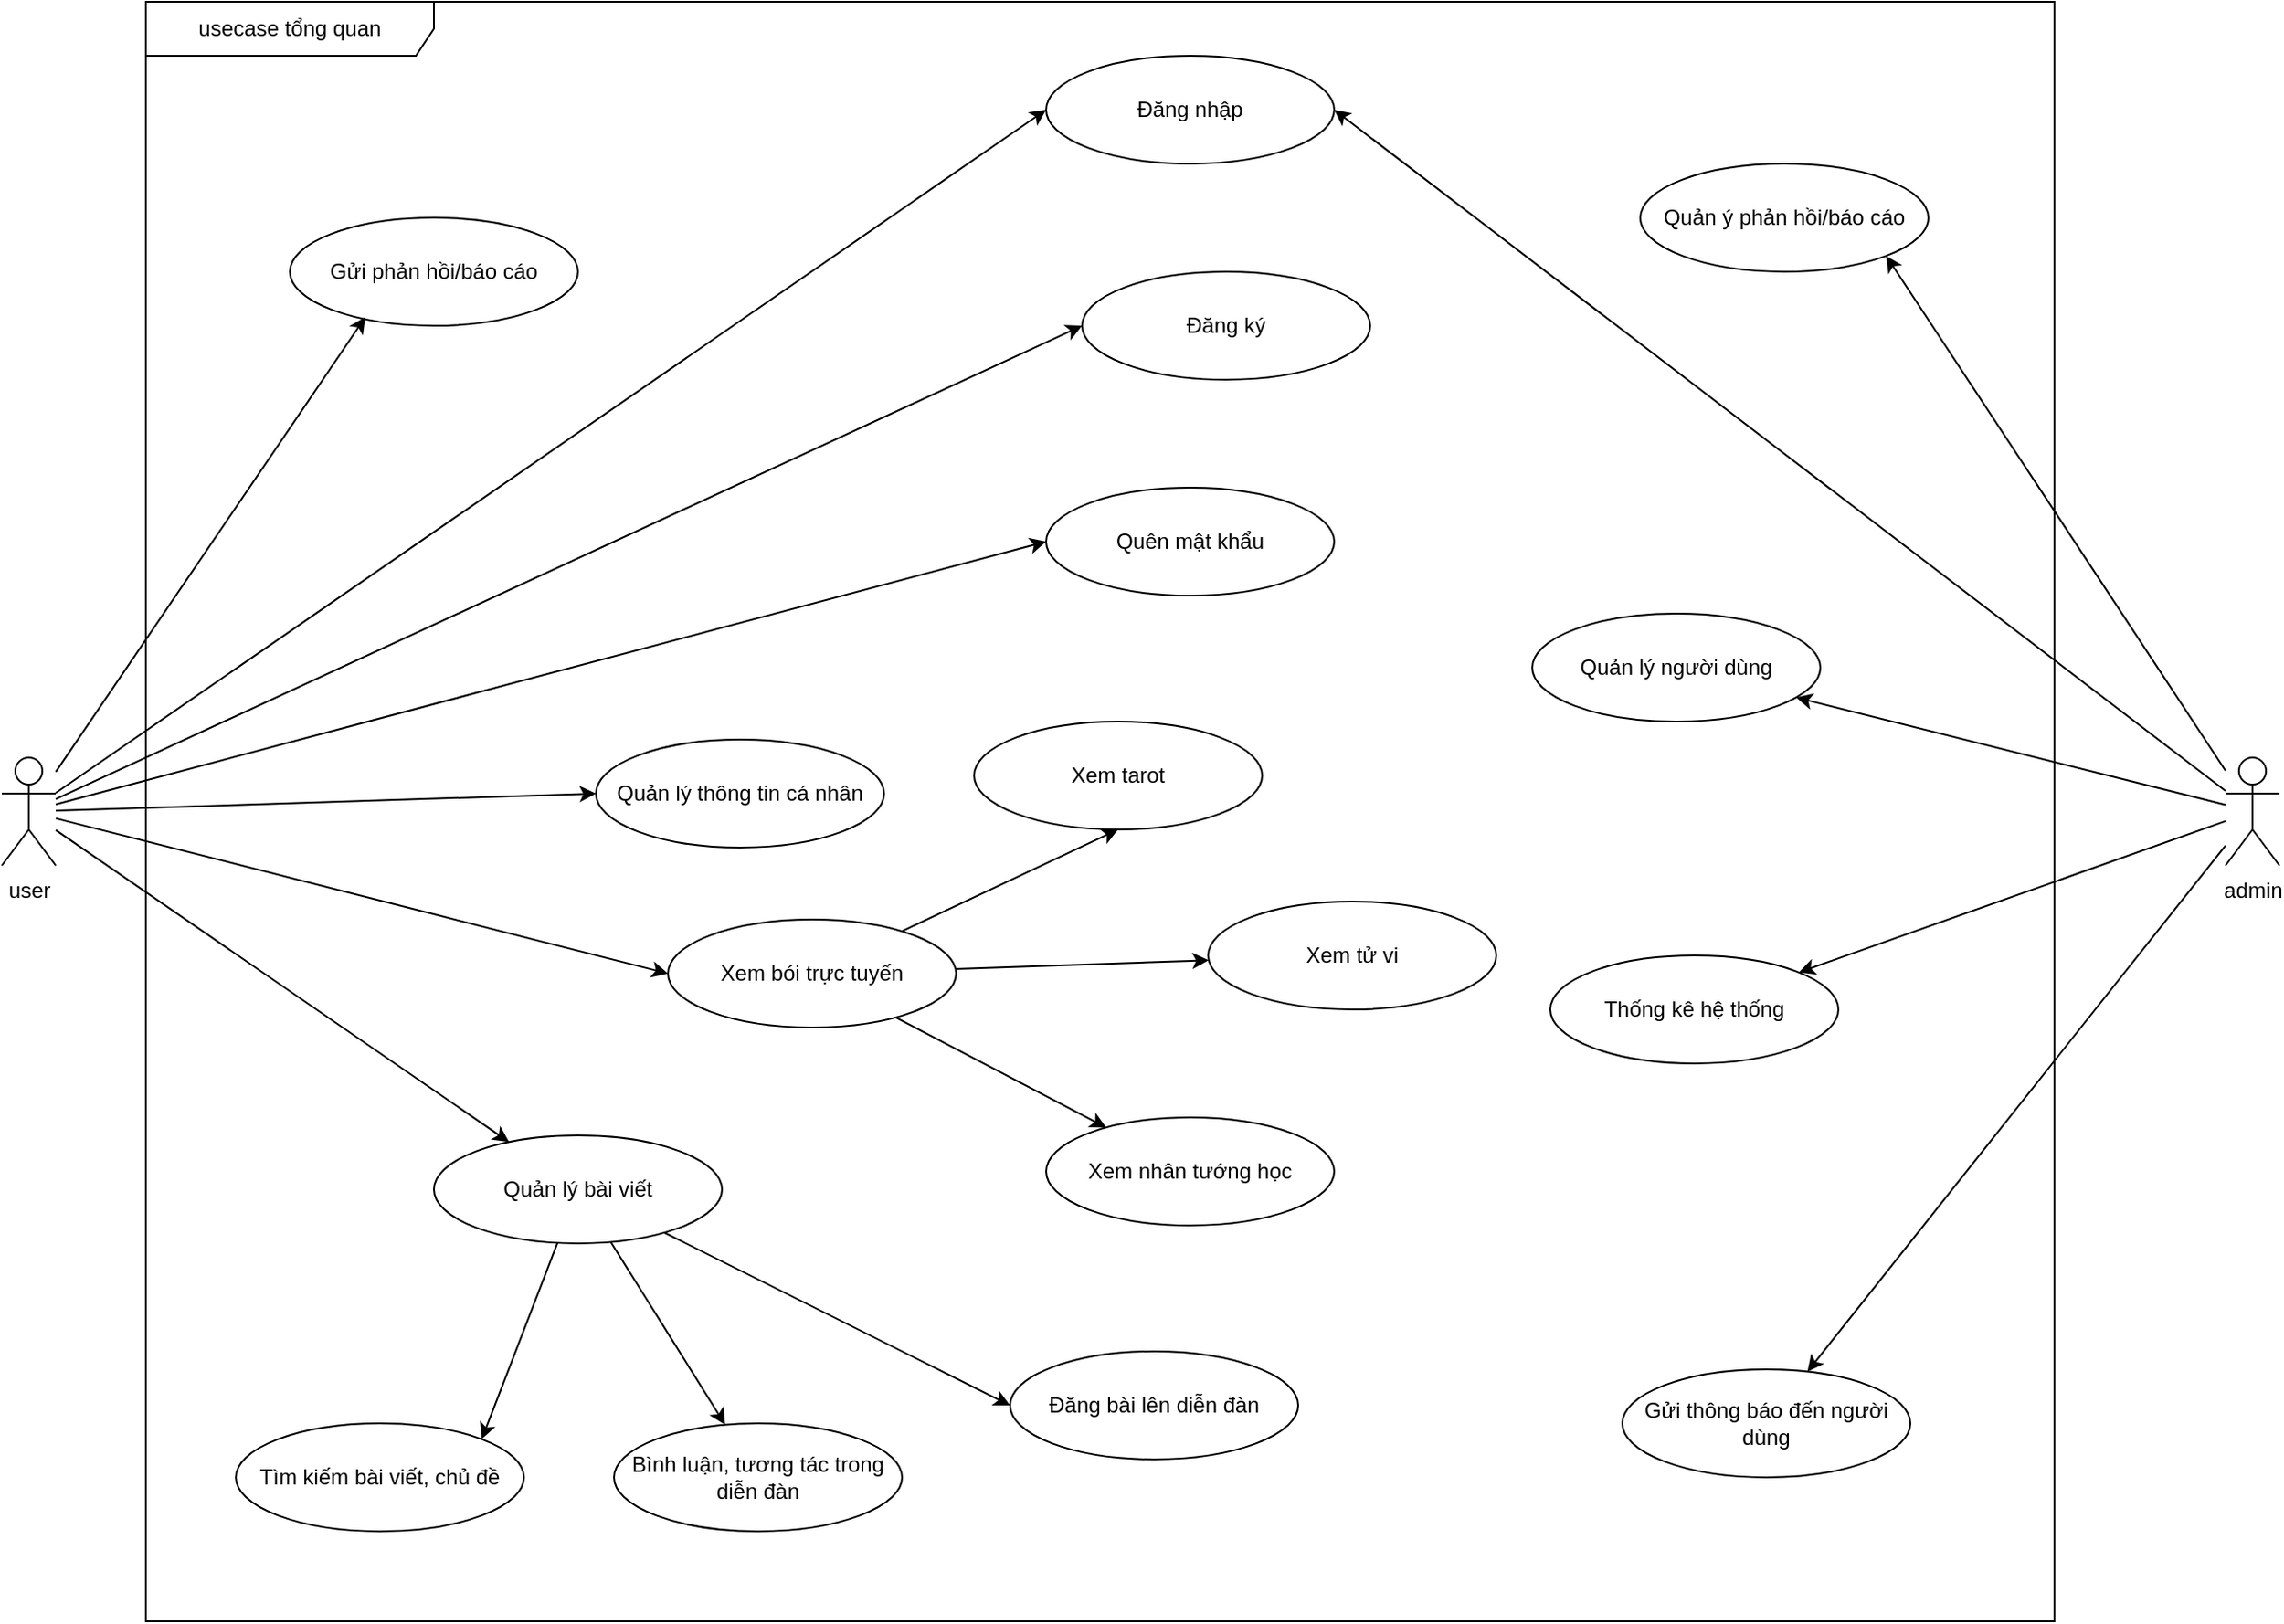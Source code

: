 <mxfile>
    <diagram id="Psfhh1lH-bYa2NpocLUo" name="Page-1">
        <mxGraphModel dx="700" dy="393" grid="1" gridSize="10" guides="1" tooltips="1" connect="1" arrows="1" fold="1" page="1" pageScale="1" pageWidth="850" pageHeight="1100" math="0" shadow="0">
            <root>
                <mxCell id="0"/>
                <mxCell id="1" parent="0"/>
                <mxCell id="2" value="usecase tổng quan" style="shape=umlFrame;whiteSpace=wrap;html=1;pointerEvents=0;recursiveResize=0;container=1;collapsible=0;width=160;" parent="1" vertex="1">
                    <mxGeometry x="120" y="70" width="1060" height="900" as="geometry"/>
                </mxCell>
                <mxCell id="6" value="Đăng nhập" style="ellipse;whiteSpace=wrap;html=1;" parent="2" vertex="1">
                    <mxGeometry x="500" y="30" width="160" height="60" as="geometry"/>
                </mxCell>
                <mxCell id="7" value="Quản lý thông tin cá nhân" style="ellipse;whiteSpace=wrap;html=1;" parent="2" vertex="1">
                    <mxGeometry x="250" y="410" width="160" height="60" as="geometry"/>
                </mxCell>
                <mxCell id="8" value="Quên mật khẩu" style="ellipse;whiteSpace=wrap;html=1;" parent="2" vertex="1">
                    <mxGeometry x="500" y="270" width="160" height="60" as="geometry"/>
                </mxCell>
                <mxCell id="41" style="edgeStyle=none;html=1;entryX=0.5;entryY=1;entryDx=0;entryDy=0;" parent="2" source="9" target="10" edge="1">
                    <mxGeometry relative="1" as="geometry"/>
                </mxCell>
                <mxCell id="43" style="edgeStyle=none;html=1;" parent="2" source="9" target="11" edge="1">
                    <mxGeometry relative="1" as="geometry"/>
                </mxCell>
                <mxCell id="44" style="edgeStyle=none;html=1;" parent="2" source="9" target="13" edge="1">
                    <mxGeometry relative="1" as="geometry"/>
                </mxCell>
                <mxCell id="9" value="Xem bói trực tuyến" style="ellipse;whiteSpace=wrap;html=1;" parent="2" vertex="1">
                    <mxGeometry x="290" y="510" width="160" height="60" as="geometry"/>
                </mxCell>
                <mxCell id="10" value="Xem tarot" style="ellipse;whiteSpace=wrap;html=1;" parent="2" vertex="1">
                    <mxGeometry x="460" y="400" width="160" height="60" as="geometry"/>
                </mxCell>
                <mxCell id="11" value="Xem tử vi" style="ellipse;whiteSpace=wrap;html=1;" parent="2" vertex="1">
                    <mxGeometry x="590" y="500" width="160" height="60" as="geometry"/>
                </mxCell>
                <mxCell id="13" value="Xem nhân tướng học" style="ellipse;whiteSpace=wrap;html=1;" parent="2" vertex="1">
                    <mxGeometry x="500" y="620" width="160" height="60" as="geometry"/>
                </mxCell>
                <mxCell id="17" value="Đăng ký" style="ellipse;whiteSpace=wrap;html=1;" parent="2" vertex="1">
                    <mxGeometry x="520" y="150" width="160" height="60" as="geometry"/>
                </mxCell>
                <mxCell id="46" style="edgeStyle=none;html=1;entryX=0;entryY=0.5;entryDx=0;entryDy=0;" parent="2" source="18" target="20" edge="1">
                    <mxGeometry relative="1" as="geometry"/>
                </mxCell>
                <mxCell id="47" style="edgeStyle=none;html=1;" parent="2" source="18" target="21" edge="1">
                    <mxGeometry relative="1" as="geometry"/>
                </mxCell>
                <mxCell id="48" style="edgeStyle=none;html=1;entryX=1;entryY=0;entryDx=0;entryDy=0;" parent="2" source="18" target="22" edge="1">
                    <mxGeometry relative="1" as="geometry"/>
                </mxCell>
                <mxCell id="18" value="Quản lý bài viết" style="ellipse;whiteSpace=wrap;html=1;" parent="2" vertex="1">
                    <mxGeometry x="160" y="630" width="160" height="60" as="geometry"/>
                </mxCell>
                <mxCell id="20" value="Đăng bài lên diễn đàn" style="ellipse;whiteSpace=wrap;html=1;" parent="2" vertex="1">
                    <mxGeometry x="480" y="750" width="160" height="60" as="geometry"/>
                </mxCell>
                <mxCell id="21" value="Bình luận, tương tác trong diễn đàn" style="ellipse;whiteSpace=wrap;html=1;" parent="2" vertex="1">
                    <mxGeometry x="260" y="790" width="160" height="60" as="geometry"/>
                </mxCell>
                <mxCell id="22" value="Tìm kiếm bài viết, chủ đề" style="ellipse;whiteSpace=wrap;html=1;" parent="2" vertex="1">
                    <mxGeometry x="50" y="790" width="160" height="60" as="geometry"/>
                </mxCell>
                <mxCell id="23" value="Quản lý người dùng" style="ellipse;whiteSpace=wrap;html=1;" parent="2" vertex="1">
                    <mxGeometry x="770" y="340" width="160" height="60" as="geometry"/>
                </mxCell>
                <mxCell id="25" value="Thống kê hệ thống" style="ellipse;whiteSpace=wrap;html=1;" parent="2" vertex="1">
                    <mxGeometry x="780" y="530" width="160" height="60" as="geometry"/>
                </mxCell>
                <mxCell id="26" value="Gửi thông báo đến người dùng" style="ellipse;whiteSpace=wrap;html=1;" parent="2" vertex="1">
                    <mxGeometry x="820" y="760" width="160" height="60" as="geometry"/>
                </mxCell>
                <mxCell id="56" value="Gửi phản hồi/báo cáo" style="ellipse;whiteSpace=wrap;html=1;" parent="2" vertex="1">
                    <mxGeometry x="80" y="120" width="160" height="60" as="geometry"/>
                </mxCell>
                <mxCell id="58" value="Quản ý phản hồi/báo cáo" style="ellipse;whiteSpace=wrap;html=1;" parent="2" vertex="1">
                    <mxGeometry x="830" y="90" width="160" height="60" as="geometry"/>
                </mxCell>
                <mxCell id="36" style="edgeStyle=none;html=1;entryX=0;entryY=0.5;entryDx=0;entryDy=0;" parent="1" source="3" target="6" edge="1">
                    <mxGeometry relative="1" as="geometry"/>
                </mxCell>
                <mxCell id="37" style="edgeStyle=none;html=1;entryX=0;entryY=0.5;entryDx=0;entryDy=0;" parent="1" source="3" target="17" edge="1">
                    <mxGeometry relative="1" as="geometry"/>
                </mxCell>
                <mxCell id="38" style="edgeStyle=none;html=1;entryX=0;entryY=0.5;entryDx=0;entryDy=0;" parent="1" source="3" target="8" edge="1">
                    <mxGeometry relative="1" as="geometry"/>
                </mxCell>
                <mxCell id="39" style="edgeStyle=none;html=1;entryX=0;entryY=0.5;entryDx=0;entryDy=0;" parent="1" source="3" target="7" edge="1">
                    <mxGeometry relative="1" as="geometry"/>
                </mxCell>
                <mxCell id="40" style="edgeStyle=none;html=1;entryX=0;entryY=0.5;entryDx=0;entryDy=0;" parent="1" source="3" target="9" edge="1">
                    <mxGeometry relative="1" as="geometry"/>
                </mxCell>
                <mxCell id="45" style="edgeStyle=none;html=1;" parent="1" source="3" target="18" edge="1">
                    <mxGeometry relative="1" as="geometry"/>
                </mxCell>
                <mxCell id="57" style="edgeStyle=none;html=1;entryX=0.262;entryY=0.921;entryDx=0;entryDy=0;entryPerimeter=0;" parent="1" source="3" target="56" edge="1">
                    <mxGeometry relative="1" as="geometry"/>
                </mxCell>
                <mxCell id="3" value="user" style="shape=umlActor;verticalLabelPosition=bottom;verticalAlign=top;html=1;" parent="1" vertex="1">
                    <mxGeometry x="40" y="490" width="30" height="60" as="geometry"/>
                </mxCell>
                <mxCell id="49" style="edgeStyle=none;html=1;entryX=1;entryY=0.5;entryDx=0;entryDy=0;" parent="1" source="4" target="6" edge="1">
                    <mxGeometry relative="1" as="geometry"/>
                </mxCell>
                <mxCell id="50" style="edgeStyle=none;html=1;" parent="1" source="4" target="23" edge="1">
                    <mxGeometry relative="1" as="geometry"/>
                </mxCell>
                <mxCell id="52" style="edgeStyle=none;html=1;" parent="1" source="4" target="25" edge="1">
                    <mxGeometry relative="1" as="geometry"/>
                </mxCell>
                <mxCell id="53" style="edgeStyle=none;html=1;" parent="1" source="4" target="26" edge="1">
                    <mxGeometry relative="1" as="geometry"/>
                </mxCell>
                <mxCell id="59" style="edgeStyle=none;html=1;entryX=1;entryY=1;entryDx=0;entryDy=0;" parent="1" source="4" target="58" edge="1">
                    <mxGeometry relative="1" as="geometry"/>
                </mxCell>
                <mxCell id="4" value="admin" style="shape=umlActor;verticalLabelPosition=bottom;verticalAlign=top;html=1;" parent="1" vertex="1">
                    <mxGeometry x="1275" y="490" width="30" height="60" as="geometry"/>
                </mxCell>
            </root>
        </mxGraphModel>
    </diagram>
</mxfile>